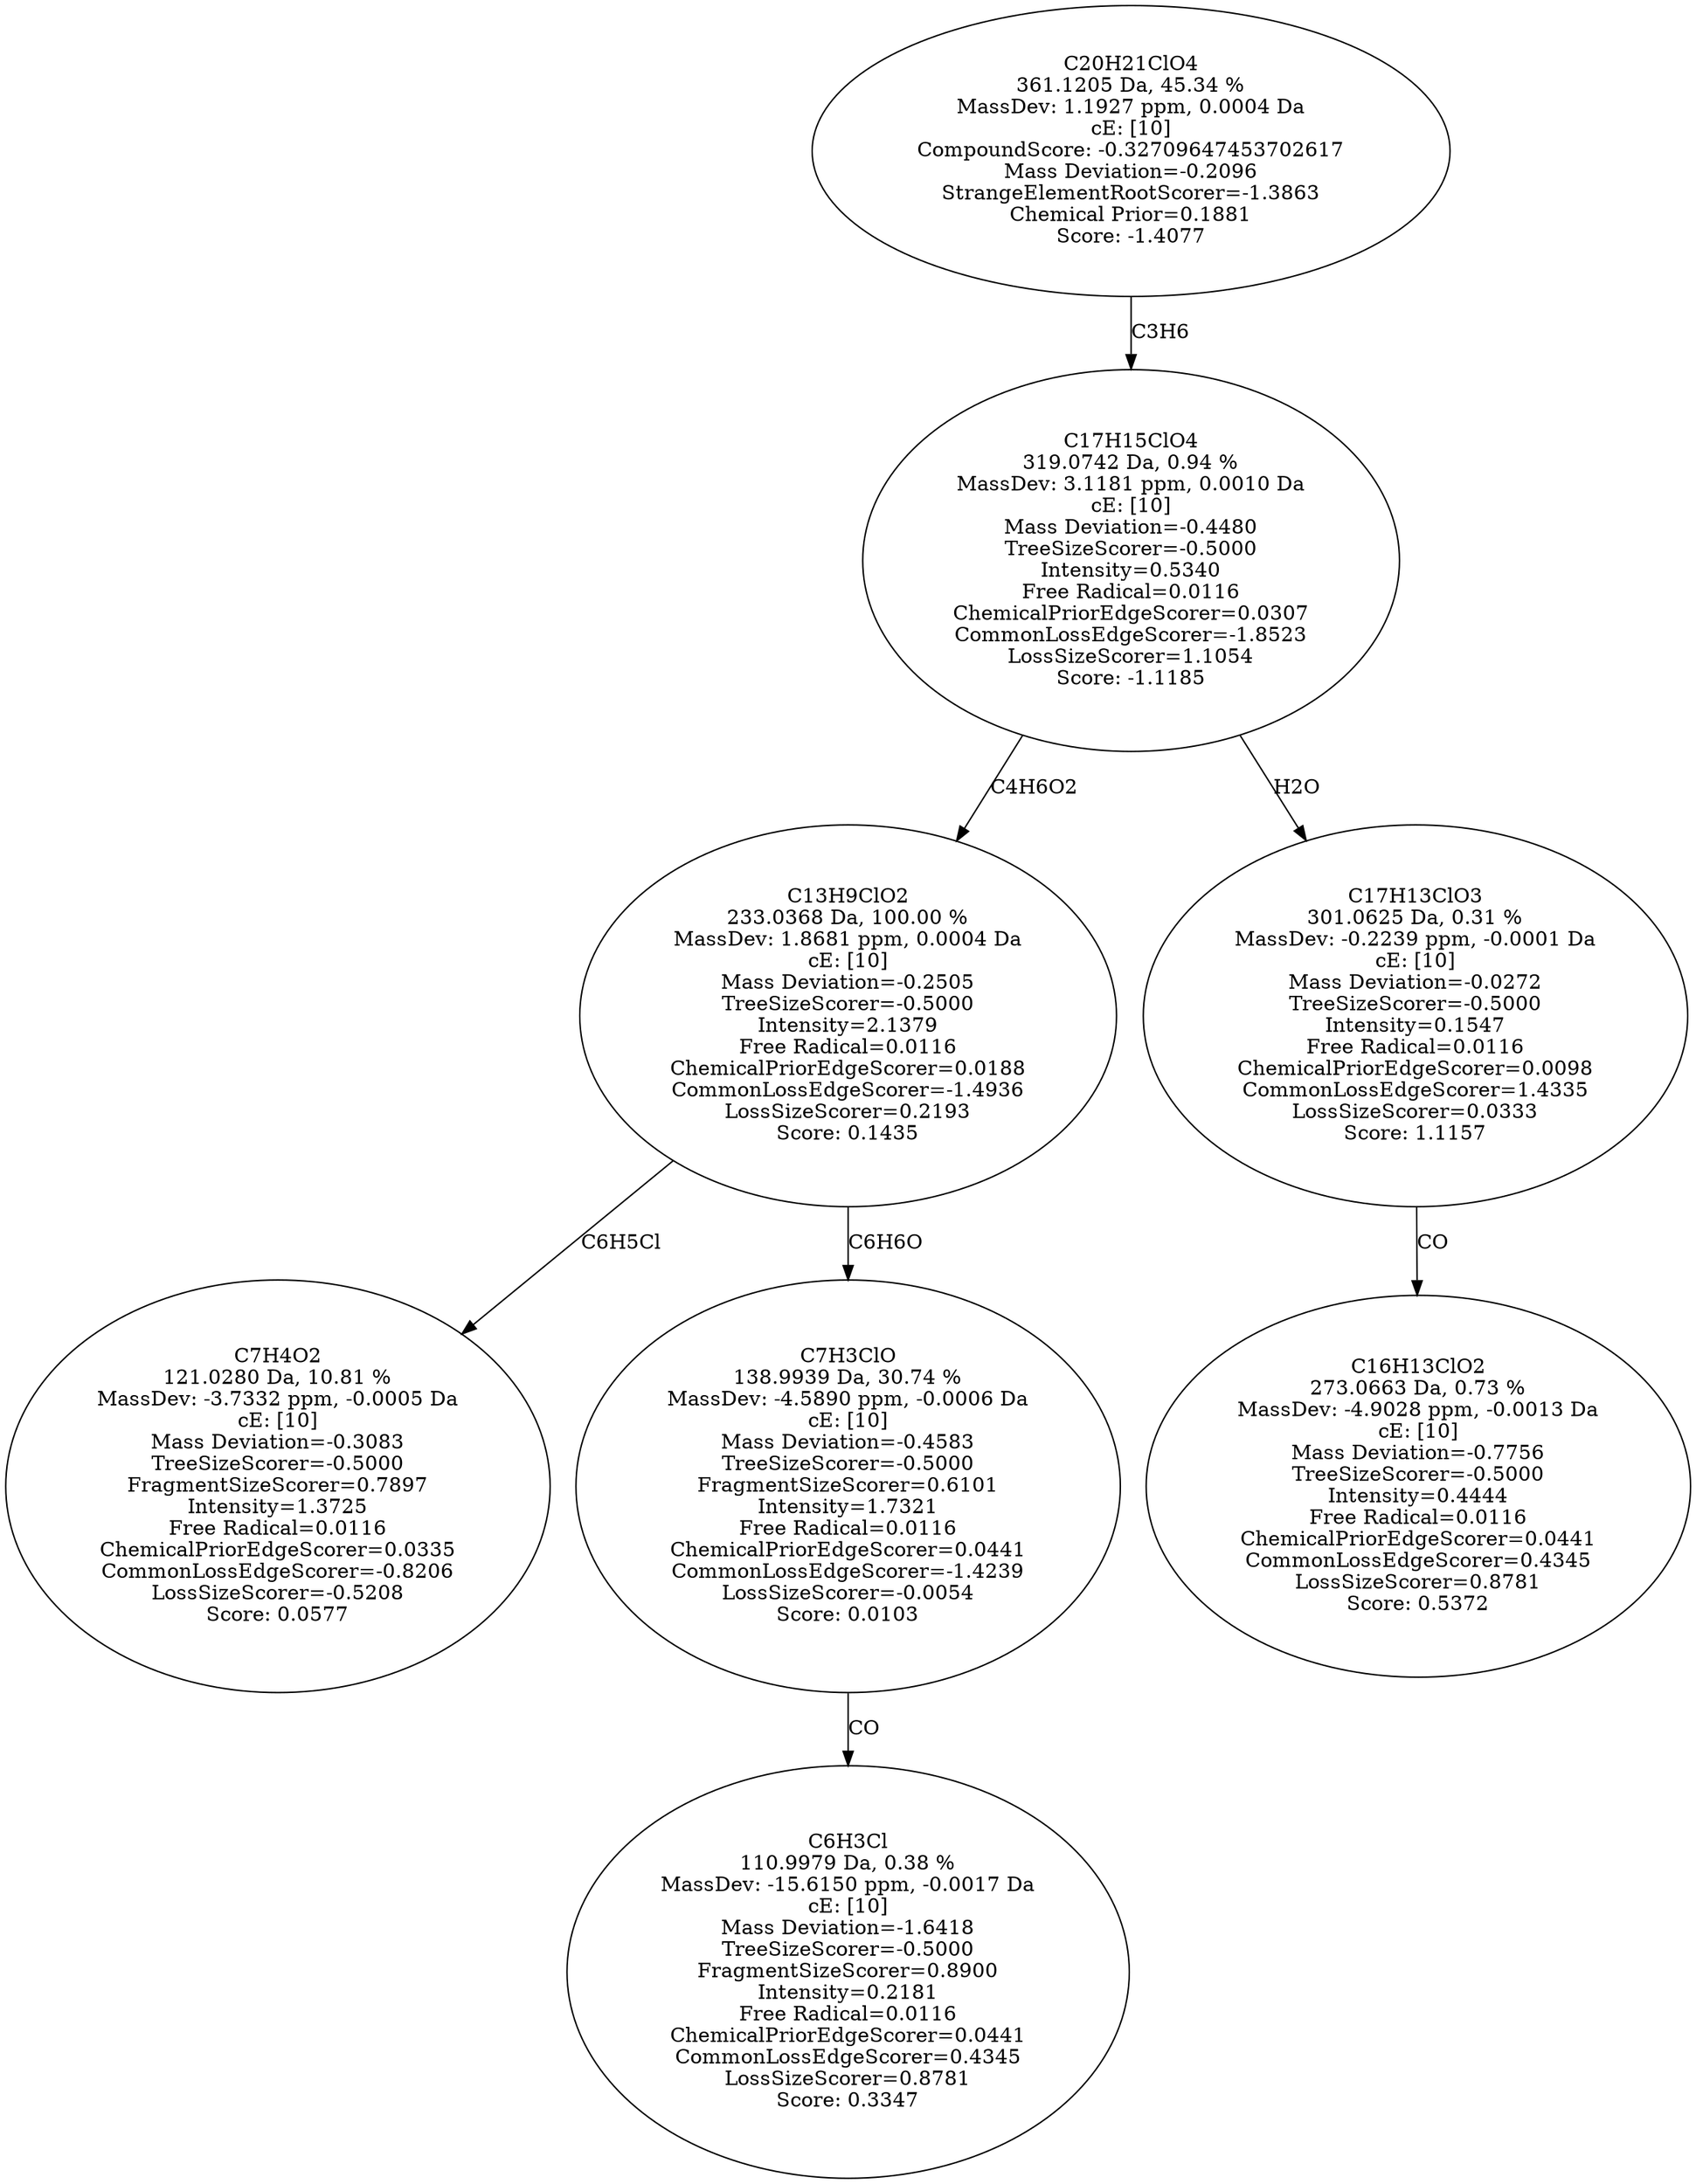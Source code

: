 strict digraph {
v1 [label="C7H4O2\n121.0280 Da, 10.81 %\nMassDev: -3.7332 ppm, -0.0005 Da\ncE: [10]\nMass Deviation=-0.3083\nTreeSizeScorer=-0.5000\nFragmentSizeScorer=0.7897\nIntensity=1.3725\nFree Radical=0.0116\nChemicalPriorEdgeScorer=0.0335\nCommonLossEdgeScorer=-0.8206\nLossSizeScorer=-0.5208\nScore: 0.0577"];
v2 [label="C6H3Cl\n110.9979 Da, 0.38 %\nMassDev: -15.6150 ppm, -0.0017 Da\ncE: [10]\nMass Deviation=-1.6418\nTreeSizeScorer=-0.5000\nFragmentSizeScorer=0.8900\nIntensity=0.2181\nFree Radical=0.0116\nChemicalPriorEdgeScorer=0.0441\nCommonLossEdgeScorer=0.4345\nLossSizeScorer=0.8781\nScore: 0.3347"];
v3 [label="C7H3ClO\n138.9939 Da, 30.74 %\nMassDev: -4.5890 ppm, -0.0006 Da\ncE: [10]\nMass Deviation=-0.4583\nTreeSizeScorer=-0.5000\nFragmentSizeScorer=0.6101\nIntensity=1.7321\nFree Radical=0.0116\nChemicalPriorEdgeScorer=0.0441\nCommonLossEdgeScorer=-1.4239\nLossSizeScorer=-0.0054\nScore: 0.0103"];
v4 [label="C13H9ClO2\n233.0368 Da, 100.00 %\nMassDev: 1.8681 ppm, 0.0004 Da\ncE: [10]\nMass Deviation=-0.2505\nTreeSizeScorer=-0.5000\nIntensity=2.1379\nFree Radical=0.0116\nChemicalPriorEdgeScorer=0.0188\nCommonLossEdgeScorer=-1.4936\nLossSizeScorer=0.2193\nScore: 0.1435"];
v5 [label="C16H13ClO2\n273.0663 Da, 0.73 %\nMassDev: -4.9028 ppm, -0.0013 Da\ncE: [10]\nMass Deviation=-0.7756\nTreeSizeScorer=-0.5000\nIntensity=0.4444\nFree Radical=0.0116\nChemicalPriorEdgeScorer=0.0441\nCommonLossEdgeScorer=0.4345\nLossSizeScorer=0.8781\nScore: 0.5372"];
v6 [label="C17H13ClO3\n301.0625 Da, 0.31 %\nMassDev: -0.2239 ppm, -0.0001 Da\ncE: [10]\nMass Deviation=-0.0272\nTreeSizeScorer=-0.5000\nIntensity=0.1547\nFree Radical=0.0116\nChemicalPriorEdgeScorer=0.0098\nCommonLossEdgeScorer=1.4335\nLossSizeScorer=0.0333\nScore: 1.1157"];
v7 [label="C17H15ClO4\n319.0742 Da, 0.94 %\nMassDev: 3.1181 ppm, 0.0010 Da\ncE: [10]\nMass Deviation=-0.4480\nTreeSizeScorer=-0.5000\nIntensity=0.5340\nFree Radical=0.0116\nChemicalPriorEdgeScorer=0.0307\nCommonLossEdgeScorer=-1.8523\nLossSizeScorer=1.1054\nScore: -1.1185"];
v8 [label="C20H21ClO4\n361.1205 Da, 45.34 %\nMassDev: 1.1927 ppm, 0.0004 Da\ncE: [10]\nCompoundScore: -0.32709647453702617\nMass Deviation=-0.2096\nStrangeElementRootScorer=-1.3863\nChemical Prior=0.1881\nScore: -1.4077"];
v4 -> v1 [label="C6H5Cl"];
v3 -> v2 [label="CO"];
v4 -> v3 [label="C6H6O"];
v7 -> v4 [label="C4H6O2"];
v6 -> v5 [label="CO"];
v7 -> v6 [label="H2O"];
v8 -> v7 [label="C3H6"];
}